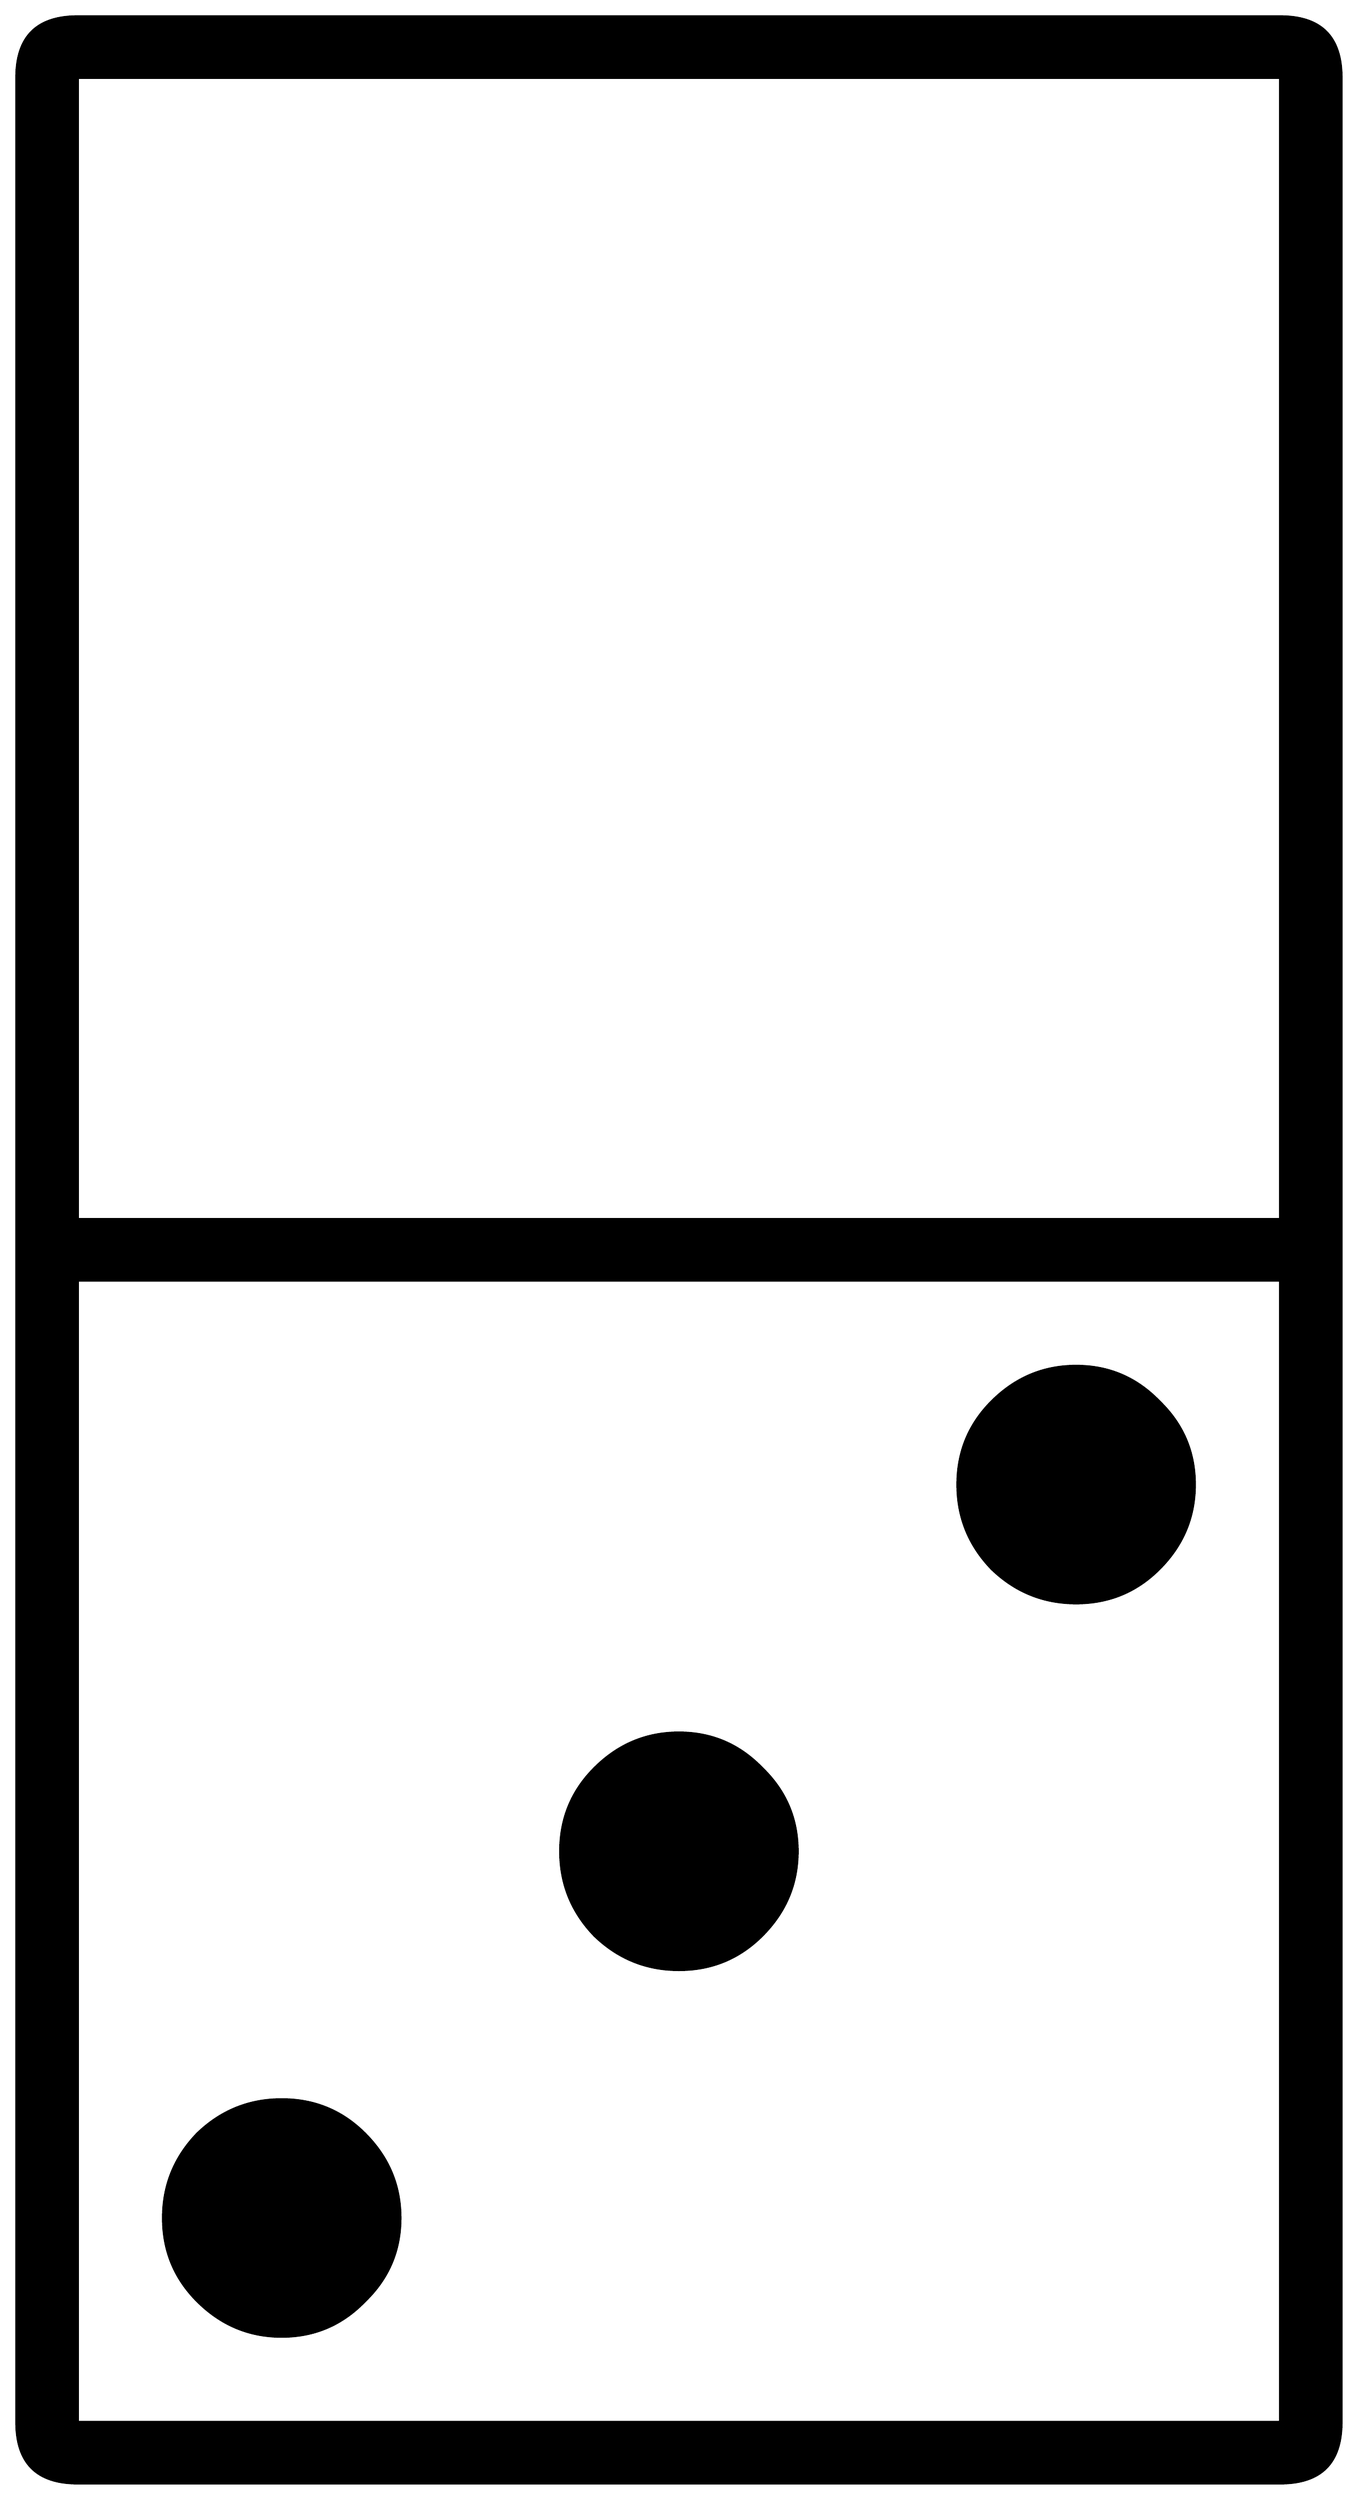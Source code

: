 


\begin{tikzpicture}[y=0.80pt, x=0.80pt, yscale=-1.0, xscale=1.0, inner sep=0pt, outer sep=0pt]
\begin{scope}[shift={(100.0,1706.0)},nonzero rule]
  \path[draw=.,fill=.,line width=1.600pt] (1099.0,377.0) .. controls
    (1099.0,410.333) and (1082.333,427.0) .. (1049.0,427.0) --
    (65.0,427.0) .. controls (31.667,427.0) and (15.0,410.333) ..
    (15.0,377.0) -- (15.0,-1541.0) .. controls (15.0,-1574.333)
    and (31.667,-1591.0) .. (65.0,-1591.0) -- (1049.0,-1591.0) ..
    controls (1082.333,-1591.0) and (1099.0,-1574.333) ..
    (1099.0,-1541.0) -- (1099.0,377.0) -- cycle(1049.0,-607.0)
    -- (1049.0,-1541.0) -- (65.0,-1541.0) -- (65.0,-607.0) --
    (1049.0,-607.0) -- cycle(1049.0,377.0) -- (1049.0,-557.0) --
    (65.0,-557.0) -- (65.0,377.0) -- (1049.0,377.0) --
    cycle(979.0,-390.0) .. controls (979.0,-363.333) and
    (969.333,-340.333) .. (950.0,-321.0) .. controls (931.333,-302.333)
    and (908.667,-293.0) .. (882.0,-293.0) .. controls
    (855.333,-293.0) and (832.333,-302.333) .. (813.0,-321.0) ..
    controls (794.333,-340.333) and (785.0,-363.333) .. (785.0,-390.0)
    .. controls (785.0,-416.667) and (794.333,-439.333) ..
    (813.0,-458.0) .. controls (832.333,-477.333) and (855.333,-487.0)
    .. (882.0,-487.0) .. controls (908.667,-487.0) and
    (931.333,-477.333) .. (950.0,-458.0) .. controls (969.333,-439.333)
    and (979.0,-416.667) .. (979.0,-390.0) -- cycle(654.0,-90.0)
    .. controls (654.0,-63.333) and (644.333,-40.333) .. (625.0,-21.0)
    .. controls (606.333,-2.333) and (583.667,7.0) .. (557.0,7.0) ..
    controls (530.333,7.0) and (507.333,-2.333) .. (488.0,-21.0) ..
    controls (469.333,-40.333) and (460.0,-63.333) .. (460.0,-90.0) ..
    controls (460.0,-116.667) and (469.333,-139.333) .. (488.0,-158.0)
    .. controls (507.333,-177.333) and (530.333,-187.0) ..
    (557.0,-187.0) .. controls (583.667,-187.0) and (606.333,-177.333)
    .. (625.0,-158.0) .. controls (644.333,-139.333) and
    (654.0,-116.667) .. (654.0,-90.0) -- cycle(329.0,210.0) ..
    controls (329.0,236.667) and (319.333,259.333) .. (300.0,278.0) ..
    controls (281.333,297.333) and (258.667,307.0) .. (232.0,307.0) ..
    controls (205.333,307.0) and (182.333,297.333) .. (163.0,278.0) ..
    controls (144.333,259.333) and (135.0,236.667) .. (135.0,210.0) ..
    controls (135.0,183.333) and (144.333,160.333) .. (163.0,141.0) ..
    controls (182.333,122.333) and (205.333,113.0) .. (232.0,113.0) ..
    controls (258.667,113.0) and (281.333,122.333) .. (300.0,141.0) ..
    controls (319.333,160.333) and (329.0,183.333) .. (329.0,210.0) --
    cycle;
\end{scope}

\end{tikzpicture}

